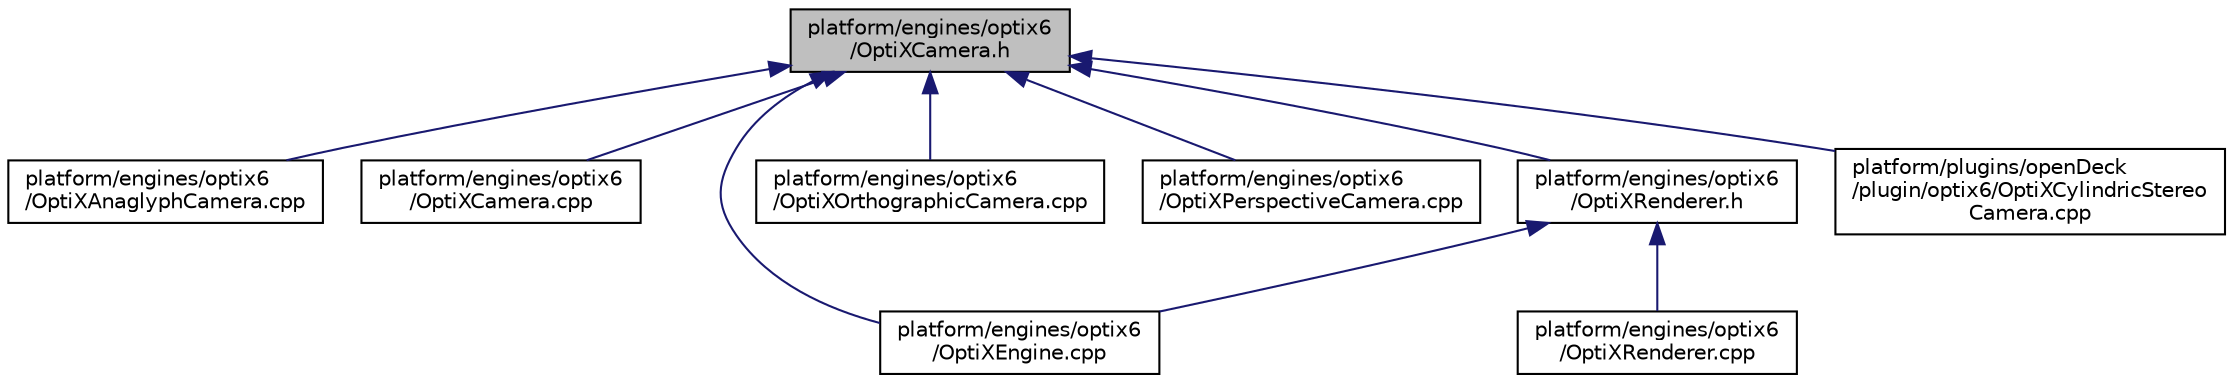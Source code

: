 digraph "platform/engines/optix6/OptiXCamera.h"
{
 // LATEX_PDF_SIZE
  edge [fontname="Helvetica",fontsize="10",labelfontname="Helvetica",labelfontsize="10"];
  node [fontname="Helvetica",fontsize="10",shape=record];
  Node1 [label="platform/engines/optix6\l/OptiXCamera.h",height=0.2,width=0.4,color="black", fillcolor="grey75", style="filled", fontcolor="black",tooltip=" "];
  Node1 -> Node2 [dir="back",color="midnightblue",fontsize="10",style="solid",fontname="Helvetica"];
  Node2 [label="platform/engines/optix6\l/OptiXAnaglyphCamera.cpp",height=0.2,width=0.4,color="black", fillcolor="white", style="filled",URL="$de/d26/OptiXAnaglyphCamera_8cpp.html",tooltip=" "];
  Node1 -> Node3 [dir="back",color="midnightblue",fontsize="10",style="solid",fontname="Helvetica"];
  Node3 [label="platform/engines/optix6\l/OptiXCamera.cpp",height=0.2,width=0.4,color="black", fillcolor="white", style="filled",URL="$d1/dee/OptiXCamera_8cpp.html",tooltip=" "];
  Node1 -> Node4 [dir="back",color="midnightblue",fontsize="10",style="solid",fontname="Helvetica"];
  Node4 [label="platform/engines/optix6\l/OptiXEngine.cpp",height=0.2,width=0.4,color="black", fillcolor="white", style="filled",URL="$d7/dbf/OptiXEngine_8cpp.html",tooltip=" "];
  Node1 -> Node5 [dir="back",color="midnightblue",fontsize="10",style="solid",fontname="Helvetica"];
  Node5 [label="platform/engines/optix6\l/OptiXOrthographicCamera.cpp",height=0.2,width=0.4,color="black", fillcolor="white", style="filled",URL="$d9/dee/OptiXOrthographicCamera_8cpp.html",tooltip=" "];
  Node1 -> Node6 [dir="back",color="midnightblue",fontsize="10",style="solid",fontname="Helvetica"];
  Node6 [label="platform/engines/optix6\l/OptiXPerspectiveCamera.cpp",height=0.2,width=0.4,color="black", fillcolor="white", style="filled",URL="$dd/d51/OptiXPerspectiveCamera_8cpp.html",tooltip=" "];
  Node1 -> Node7 [dir="back",color="midnightblue",fontsize="10",style="solid",fontname="Helvetica"];
  Node7 [label="platform/engines/optix6\l/OptiXRenderer.h",height=0.2,width=0.4,color="black", fillcolor="white", style="filled",URL="$d5/d5d/OptiXRenderer_8h.html",tooltip=" "];
  Node7 -> Node4 [dir="back",color="midnightblue",fontsize="10",style="solid",fontname="Helvetica"];
  Node7 -> Node8 [dir="back",color="midnightblue",fontsize="10",style="solid",fontname="Helvetica"];
  Node8 [label="platform/engines/optix6\l/OptiXRenderer.cpp",height=0.2,width=0.4,color="black", fillcolor="white", style="filled",URL="$de/d1d/OptiXRenderer_8cpp.html",tooltip=" "];
  Node1 -> Node9 [dir="back",color="midnightblue",fontsize="10",style="solid",fontname="Helvetica"];
  Node9 [label="platform/plugins/openDeck\l/plugin/optix6/OptiXCylindricStereo\lCamera.cpp",height=0.2,width=0.4,color="black", fillcolor="white", style="filled",URL="$d5/de3/OptiXCylindricStereoCamera_8cpp.html",tooltip=" "];
}
